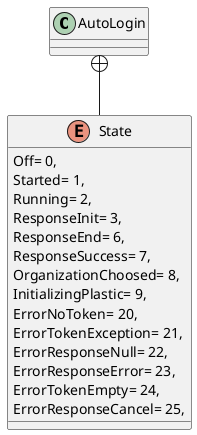 @startuml
class AutoLogin {
}
enum State {
    Off= 0,
    Started= 1,
    Running= 2,
    ResponseInit= 3,
    ResponseEnd= 6,
    ResponseSuccess= 7,
    OrganizationChoosed= 8,
    InitializingPlastic= 9,
    ErrorNoToken= 20,
    ErrorTokenException= 21,
    ErrorResponseNull= 22,
    ErrorResponseError= 23,
    ErrorTokenEmpty= 24,
    ErrorResponseCancel= 25,
}
AutoLogin +-- State
@enduml
